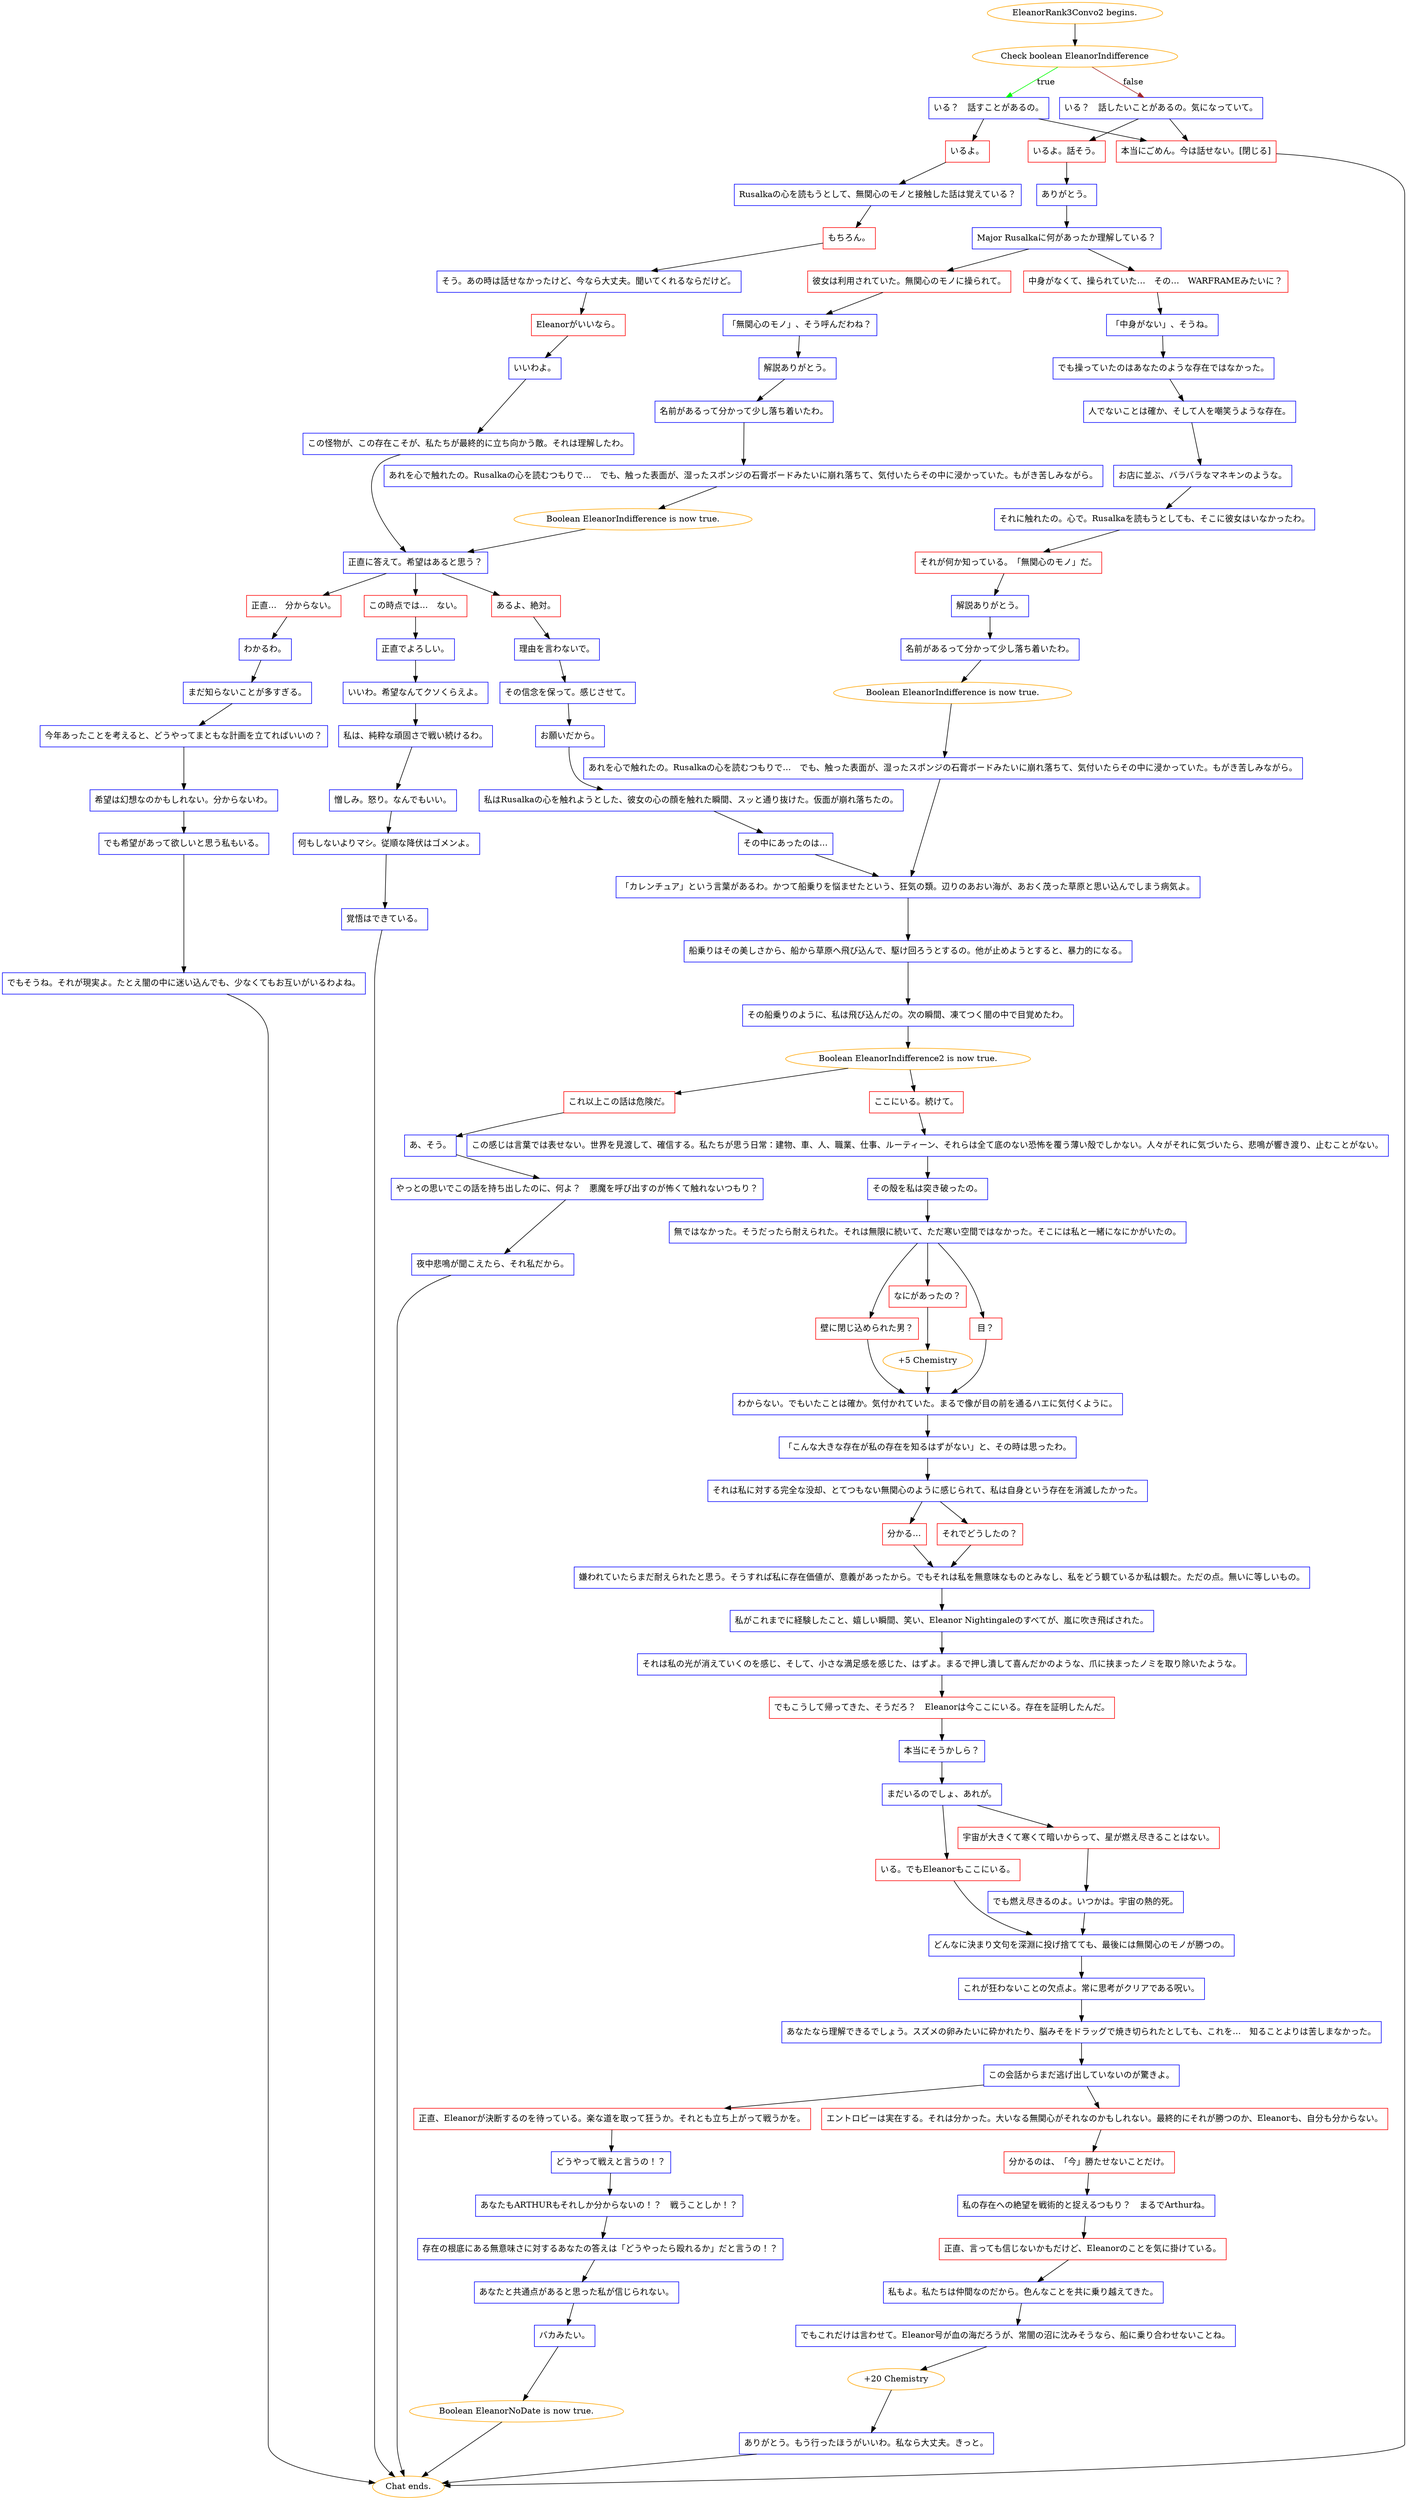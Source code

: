 digraph {
	"EleanorRank3Convo2 begins." [color=orange];
		"EleanorRank3Convo2 begins." -> j3516909029;
	j3516909029 [label="Check boolean EleanorIndifference",color=orange];
		j3516909029 -> j4131039847 [label=true,color=green];
		j3516909029 -> j1170640554 [label=false,color=brown];
	j4131039847 [label="いる？　話すことがあるの。",shape=box,color=blue];
		j4131039847 -> j4048747582;
		j4131039847 -> j1967659089;
	j1170640554 [label="いる？　話したいことがあるの。気になっていて。",shape=box,color=blue];
		j1170640554 -> j4156906764;
		j1170640554 -> j1967659089;
	j4048747582 [label="いるよ。",shape=box,color=red];
		j4048747582 -> j81075393;
	j1967659089 [label="本当にごめん。今は話せない。[閉じる]",shape=box,color=red];
		j1967659089 -> "Chat ends.";
	j4156906764 [label="いるよ。話そう。",shape=box,color=red];
		j4156906764 -> j3936146979;
	j81075393 [label="Rusalkaの心を読もうとして、無関心のモノと接触した話は覚えている？",shape=box,color=blue];
		j81075393 -> j876348558;
	"Chat ends." [color=orange];
	j3936146979 [label="ありがとう。",shape=box,color=blue];
		j3936146979 -> j3853106348;
	j876348558 [label="もちろん。",shape=box,color=red];
		j876348558 -> j438560997;
	j3853106348 [label="Major Rusalkaに何があったか理解している？",shape=box,color=blue];
		j3853106348 -> j567006685;
		j3853106348 -> j2851648856;
	j438560997 [label="そう。あの時は話せなかったけど、今なら大丈夫。聞いてくれるならだけど。",shape=box,color=blue];
		j438560997 -> j2990373279;
	j567006685 [label="彼女は利用されていた。無関心のモノに操られて。",shape=box,color=red];
		j567006685 -> j586936040;
	j2851648856 [label="中身がなくて、操られていた…　その…　WARFRAMEみたいに？",shape=box,color=red];
		j2851648856 -> j2163757626;
	j2990373279 [label="Eleanorがいいなら。",shape=box,color=red];
		j2990373279 -> j1668264849;
	j586936040 [label="「無関心のモノ」、そう呼んだわね？",shape=box,color=blue];
		j586936040 -> j3138015375;
	j2163757626 [label="「中身がない」、そうね。",shape=box,color=blue];
		j2163757626 -> j2737967402;
	j1668264849 [label="いいわよ。",shape=box,color=blue];
		j1668264849 -> j2618341742;
	j3138015375 [label="解説ありがとう。",shape=box,color=blue];
		j3138015375 -> j3382726204;
	j2737967402 [label="でも操っていたのはあなたのような存在ではなかった。",shape=box,color=blue];
		j2737967402 -> j3691444515;
	j2618341742 [label="この怪物が、この存在こそが、私たちが最終的に立ち向かう敵。それは理解したわ。",shape=box,color=blue];
		j2618341742 -> j1821140178;
	j3382726204 [label="名前があるって分かって少し落ち着いたわ。",shape=box,color=blue];
		j3382726204 -> j1068984130;
	j3691444515 [label="人でないことは確か、そして人を嘲笑うような存在。",shape=box,color=blue];
		j3691444515 -> j1233698230;
	j1821140178 [label="正直に答えて。希望はあると思う？",shape=box,color=blue];
		j1821140178 -> j1549892338;
		j1821140178 -> j2670954051;
		j1821140178 -> j1069167813;
	j1068984130 [label="あれを心で触れたの。Rusalkaの心を読むつもりで…　でも、触った表面が、湿ったスポンジの石膏ボードみたいに崩れ落ちて、気付いたらその中に浸かっていた。もがき苦しみながら。",shape=box,color=blue];
		j1068984130 -> j15715856;
	j1233698230 [label="お店に並ぶ、バラバラなマネキンのような。",shape=box,color=blue];
		j1233698230 -> j155428131;
	j1549892338 [label="この時点では…　ない。",shape=box,color=red];
		j1549892338 -> j3639037974;
	j2670954051 [label="正直…　分からない。",shape=box,color=red];
		j2670954051 -> j32490290;
	j1069167813 [label="あるよ、絶対。",shape=box,color=red];
		j1069167813 -> j3086624959;
	j15715856 [label="Boolean EleanorIndifference is now true.",color=orange];
		j15715856 -> j1821140178;
	j155428131 [label="それに触れたの。心で。Rusalkaを読もうとしても、そこに彼女はいなかったわ。",shape=box,color=blue];
		j155428131 -> j3268252609;
	j3639037974 [label="正直でよろしい。",shape=box,color=blue];
		j3639037974 -> j2958383939;
	j32490290 [label="わかるわ。",shape=box,color=blue];
		j32490290 -> j3363663980;
	j3086624959 [label="理由を言わないで。",shape=box,color=blue];
		j3086624959 -> j2010478166;
	j3268252609 [label="それが何か知っている。「無関心のモノ」だ。",shape=box,color=red];
		j3268252609 -> j3976031964;
	j2958383939 [label="いいわ。希望なんてクソくらえよ。",shape=box,color=blue];
		j2958383939 -> j1324568532;
	j3363663980 [label="まだ知らないことが多すぎる。",shape=box,color=blue];
		j3363663980 -> j2993907019;
	j2010478166 [label="その信念を保って。感じさせて。",shape=box,color=blue];
		j2010478166 -> j536835951;
	j3976031964 [label="解説ありがとう。",shape=box,color=blue];
		j3976031964 -> j3948742856;
	j1324568532 [label="私は、純粋な頑固さで戦い続けるわ。",shape=box,color=blue];
		j1324568532 -> j292528863;
	j2993907019 [label="今年あったことを考えると、どうやってまともな計画を立てればいいの？",shape=box,color=blue];
		j2993907019 -> j2415440178;
	j536835951 [label="お願いだから。",shape=box,color=blue];
		j536835951 -> j437991532;
	j3948742856 [label="名前があるって分かって少し落ち着いたわ。",shape=box,color=blue];
		j3948742856 -> j1592969232;
	j292528863 [label="憎しみ。怒り。なんでもいい。",shape=box,color=blue];
		j292528863 -> j4238437050;
	j2415440178 [label="希望は幻想なのかもしれない。分からないわ。",shape=box,color=blue];
		j2415440178 -> j3373484349;
	j437991532 [label="私はRusalkaの心を触れようとした、彼女の心の顔を触れた瞬間、スッと通り抜けた。仮面が崩れ落ちたの。",shape=box,color=blue];
		j437991532 -> j1952477510;
	j1592969232 [label="Boolean EleanorIndifference is now true.",color=orange];
		j1592969232 -> j3704479932;
	j4238437050 [label="何もしないよりマシ。従順な降伏はゴメンよ。",shape=box,color=blue];
		j4238437050 -> j3173252728;
	j3373484349 [label="でも希望があって欲しいと思う私もいる。",shape=box,color=blue];
		j3373484349 -> j1826418860;
	j1952477510 [label="その中にあったのは…",shape=box,color=blue];
		j1952477510 -> j3221031045;
	j3704479932 [label="あれを心で触れたの。Rusalkaの心を読むつもりで…　でも、触った表面が、湿ったスポンジの石膏ボードみたいに崩れ落ちて、気付いたらその中に浸かっていた。もがき苦しみながら。",shape=box,color=blue];
		j3704479932 -> j3221031045;
	j3173252728 [label="覚悟はできている。",shape=box,color=blue];
		j3173252728 -> "Chat ends.";
	j1826418860 [label="でもそうね。それが現実よ。たとえ闇の中に迷い込んでも、少なくてもお互いがいるわよね。",shape=box,color=blue];
		j1826418860 -> "Chat ends.";
	j3221031045 [label="「カレンチュア」という言葉があるわ。かつて船乗りを悩ませたという、狂気の類。辺りのあおい海が、あおく茂った草原と思い込んでしまう病気よ。",shape=box,color=blue];
		j3221031045 -> j2691134665;
	j2691134665 [label="船乗りはその美しさから、船から草原へ飛び込んで、駆け回ろうとするの。他が止めようとすると、暴力的になる。",shape=box,color=blue];
		j2691134665 -> j328873808;
	j328873808 [label="その船乗りのように、私は飛び込んだの。次の瞬間、凍てつく闇の中で目覚めたわ。",shape=box,color=blue];
		j328873808 -> j1431067385;
	j1431067385 [label="Boolean EleanorIndifference2 is now true.",color=orange];
		j1431067385 -> j2176292295;
		j1431067385 -> j2053225936;
	j2176292295 [label="これ以上この話は危険だ。",shape=box,color=red];
		j2176292295 -> j2805060194;
	j2053225936 [label="ここにいる。続けて。",shape=box,color=red];
		j2053225936 -> j1488939905;
	j2805060194 [label="あ、そう。",shape=box,color=blue];
		j2805060194 -> j2669654107;
	j1488939905 [label="この感じは言葉では表せない。世界を見渡して、確信する。私たちが思う日常：建物、車、人、職業、仕事、ルーティーン、それらは全て底のない恐怖を覆う薄い殻でしかない。人々がそれに気づいたら、悲鳴が響き渡り、止むことがない。",shape=box,color=blue];
		j1488939905 -> j879547698;
	j2669654107 [label="やっとの思いでこの話を持ち出したのに、何よ？　悪魔を呼び出すのが怖くて触れないつもり？",shape=box,color=blue];
		j2669654107 -> j2037686233;
	j879547698 [label="その殻を私は突き破ったの。",shape=box,color=blue];
		j879547698 -> j4088954584;
	j2037686233 [label="夜中悲鳴が聞こえたら、それ私だから。",shape=box,color=blue];
		j2037686233 -> "Chat ends.";
	j4088954584 [label="無ではなかった。そうだったら耐えられた。それは無限に続いて、ただ寒い空間ではなかった。そこには私と一緒になにかがいたの。",shape=box,color=blue];
		j4088954584 -> j2467157995;
		j4088954584 -> j3141313823;
		j4088954584 -> j3924618913;
	j2467157995 [label="目？",shape=box,color=red];
		j2467157995 -> j1981605465;
	j3141313823 [label="壁に閉じ込められた男？",shape=box,color=red];
		j3141313823 -> j1981605465;
	j3924618913 [label="なにがあったの？",shape=box,color=red];
		j3924618913 -> j738074984;
	j1981605465 [label="わからない。でもいたことは確か。気付かれていた。まるで像が目の前を通るハエに気付くように。",shape=box,color=blue];
		j1981605465 -> j3183905618;
	j738074984 [label="+5 Chemistry",color=orange];
		j738074984 -> j1981605465;
	j3183905618 [label="「こんな大きな存在が私の存在を知るはずがない」と、その時は思ったわ。",shape=box,color=blue];
		j3183905618 -> j844637791;
	j844637791 [label="それは私に対する完全な没却、とてつもない無関心のように感じられて、私は自身という存在を消滅したかった。",shape=box,color=blue];
		j844637791 -> j3278376351;
		j844637791 -> j214551921;
	j3278376351 [label="分かる…",shape=box,color=red];
		j3278376351 -> j1781298649;
	j214551921 [label="それでどうしたの？",shape=box,color=red];
		j214551921 -> j1781298649;
	j1781298649 [label="嫌われていたらまだ耐えられたと思う。そうすれば私に存在価値が、意義があったから。でもそれは私を無意味なものとみなし、私をどう観ているか私は観た。ただの点。無いに等しいもの。",shape=box,color=blue];
		j1781298649 -> j14459943;
	j14459943 [label="私がこれまでに経験したこと、嬉しい瞬間、笑い、Eleanor Nightingaleのすべてが、嵐に吹き飛ばされた。",shape=box,color=blue];
		j14459943 -> j586843654;
	j586843654 [label="それは私の光が消えていくのを感じ、そして、小さな満足感を感じた、はずよ。まるで押し潰して喜んだかのような、爪に挟まったノミを取り除いたような。",shape=box,color=blue];
		j586843654 -> j1744145359;
	j1744145359 [label="でもこうして帰ってきた、そうだろ？　Eleanorは今ここにいる。存在を証明したんだ。",shape=box,color=red];
		j1744145359 -> j1884855535;
	j1884855535 [label="本当にそうかしら？",shape=box,color=blue];
		j1884855535 -> j2987186012;
	j2987186012 [label="まだいるのでしょ、あれが。",shape=box,color=blue];
		j2987186012 -> j1334358974;
		j2987186012 -> j4163058748;
	j1334358974 [label="いる。でもEleanorもここにいる。",shape=box,color=red];
		j1334358974 -> j3457210239;
	j4163058748 [label="宇宙が大きくて寒くて暗いからって、星が燃え尽きることはない。",shape=box,color=red];
		j4163058748 -> j1513764835;
	j3457210239 [label="どんなに決まり文句を深淵に投げ捨てても、最後には無関心のモノが勝つの。",shape=box,color=blue];
		j3457210239 -> j2052972552;
	j1513764835 [label="でも燃え尽きるのよ。いつかは。宇宙の熱的死。",shape=box,color=blue];
		j1513764835 -> j3457210239;
	j2052972552 [label="これが狂わないことの欠点よ。常に思考がクリアである呪い。",shape=box,color=blue];
		j2052972552 -> j301738604;
	j301738604 [label="あなたなら理解できるでしょう。スズメの卵みたいに砕かれたり、脳みそをドラッグで焼き切られたとしても、これを…　知ることよりは苦しまなかった。",shape=box,color=blue];
		j301738604 -> j2616679402;
	j2616679402 [label="この会話からまだ逃げ出していないのが驚きよ。",shape=box,color=blue];
		j2616679402 -> j994375631;
		j2616679402 -> j1451362172;
	j994375631 [label="エントロピーは実在する。それは分かった。大いなる無関心がそれなのかもしれない。最終的にそれが勝つのか、Eleanorも、自分も分からない。",shape=box,color=red];
		j994375631 -> j1055257228;
	j1451362172 [label="正直、Eleanorが決断するのを待っている。楽な道を取って狂うか。それとも立ち上がって戦うかを。",shape=box,color=red];
		j1451362172 -> j1474385925;
	j1055257228 [label="分かるのは、「今」勝たせないことだけ。",shape=box,color=red];
		j1055257228 -> j1818558696;
	j1474385925 [label="どうやって戦えと言うの！？",shape=box,color=blue];
		j1474385925 -> j2135726199;
	j1818558696 [label="私の存在への絶望を戦術的と捉えるつもり？　まるでArthurね。",shape=box,color=blue];
		j1818558696 -> j2660135248;
	j2135726199 [label="あなたもARTHURもそれしか分からないの！？　戦うことしか！？",shape=box,color=blue];
		j2135726199 -> j2090991491;
	j2660135248 [label="正直、言っても信じないかもだけど、Eleanorのことを気に掛けている。",shape=box,color=red];
		j2660135248 -> j545529993;
	j2090991491 [label="存在の根底にある無意味さに対するあなたの答えは「どうやったら殴れるか」だと言うの！？",shape=box,color=blue];
		j2090991491 -> j2933773372;
	j545529993 [label="私もよ。私たちは仲間なのだから。色んなことを共に乗り越えてきた。",shape=box,color=blue];
		j545529993 -> j565028532;
	j2933773372 [label="あなたと共通点があると思った私が信じられない。",shape=box,color=blue];
		j2933773372 -> j1893549247;
	j565028532 [label="でもこれだけは言わせて。Eleanor号が血の海だろうが、常闇の沼に沈みそうなら、船に乗り合わせないことね。",shape=box,color=blue];
		j565028532 -> j3059646700;
	j1893549247 [label="バカみたい。",shape=box,color=blue];
		j1893549247 -> j2728200779;
	j3059646700 [label="+20 Chemistry",color=orange];
		j3059646700 -> j1975328909;
	j2728200779 [label="Boolean EleanorNoDate is now true.",color=orange];
		j2728200779 -> "Chat ends.";
	j1975328909 [label="ありがとう。もう行ったほうがいいわ。私なら大丈夫。きっと。",shape=box,color=blue];
		j1975328909 -> "Chat ends.";
}